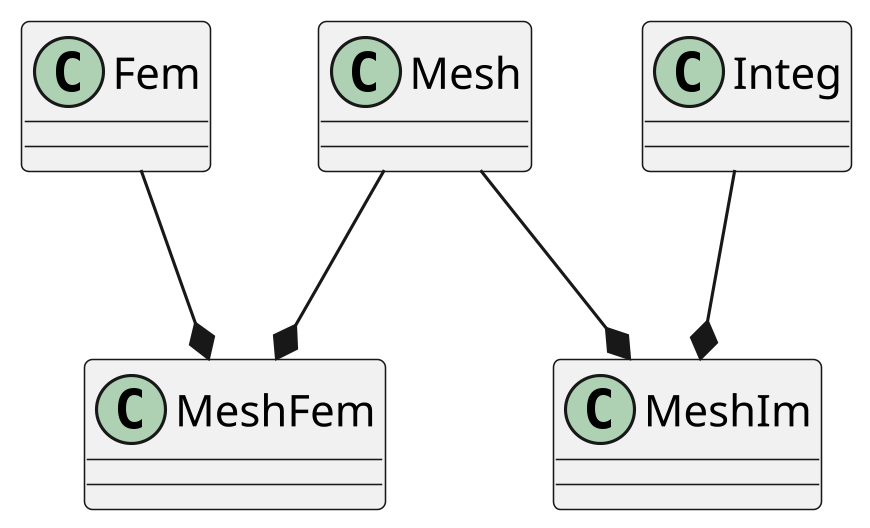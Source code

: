 @startuml{Model.png}
skinparam dpi 300
Mesh --* MeshFem
Fem --* MeshFem
Mesh --* MeshIm
Integ --* MeshIm
@enduml
